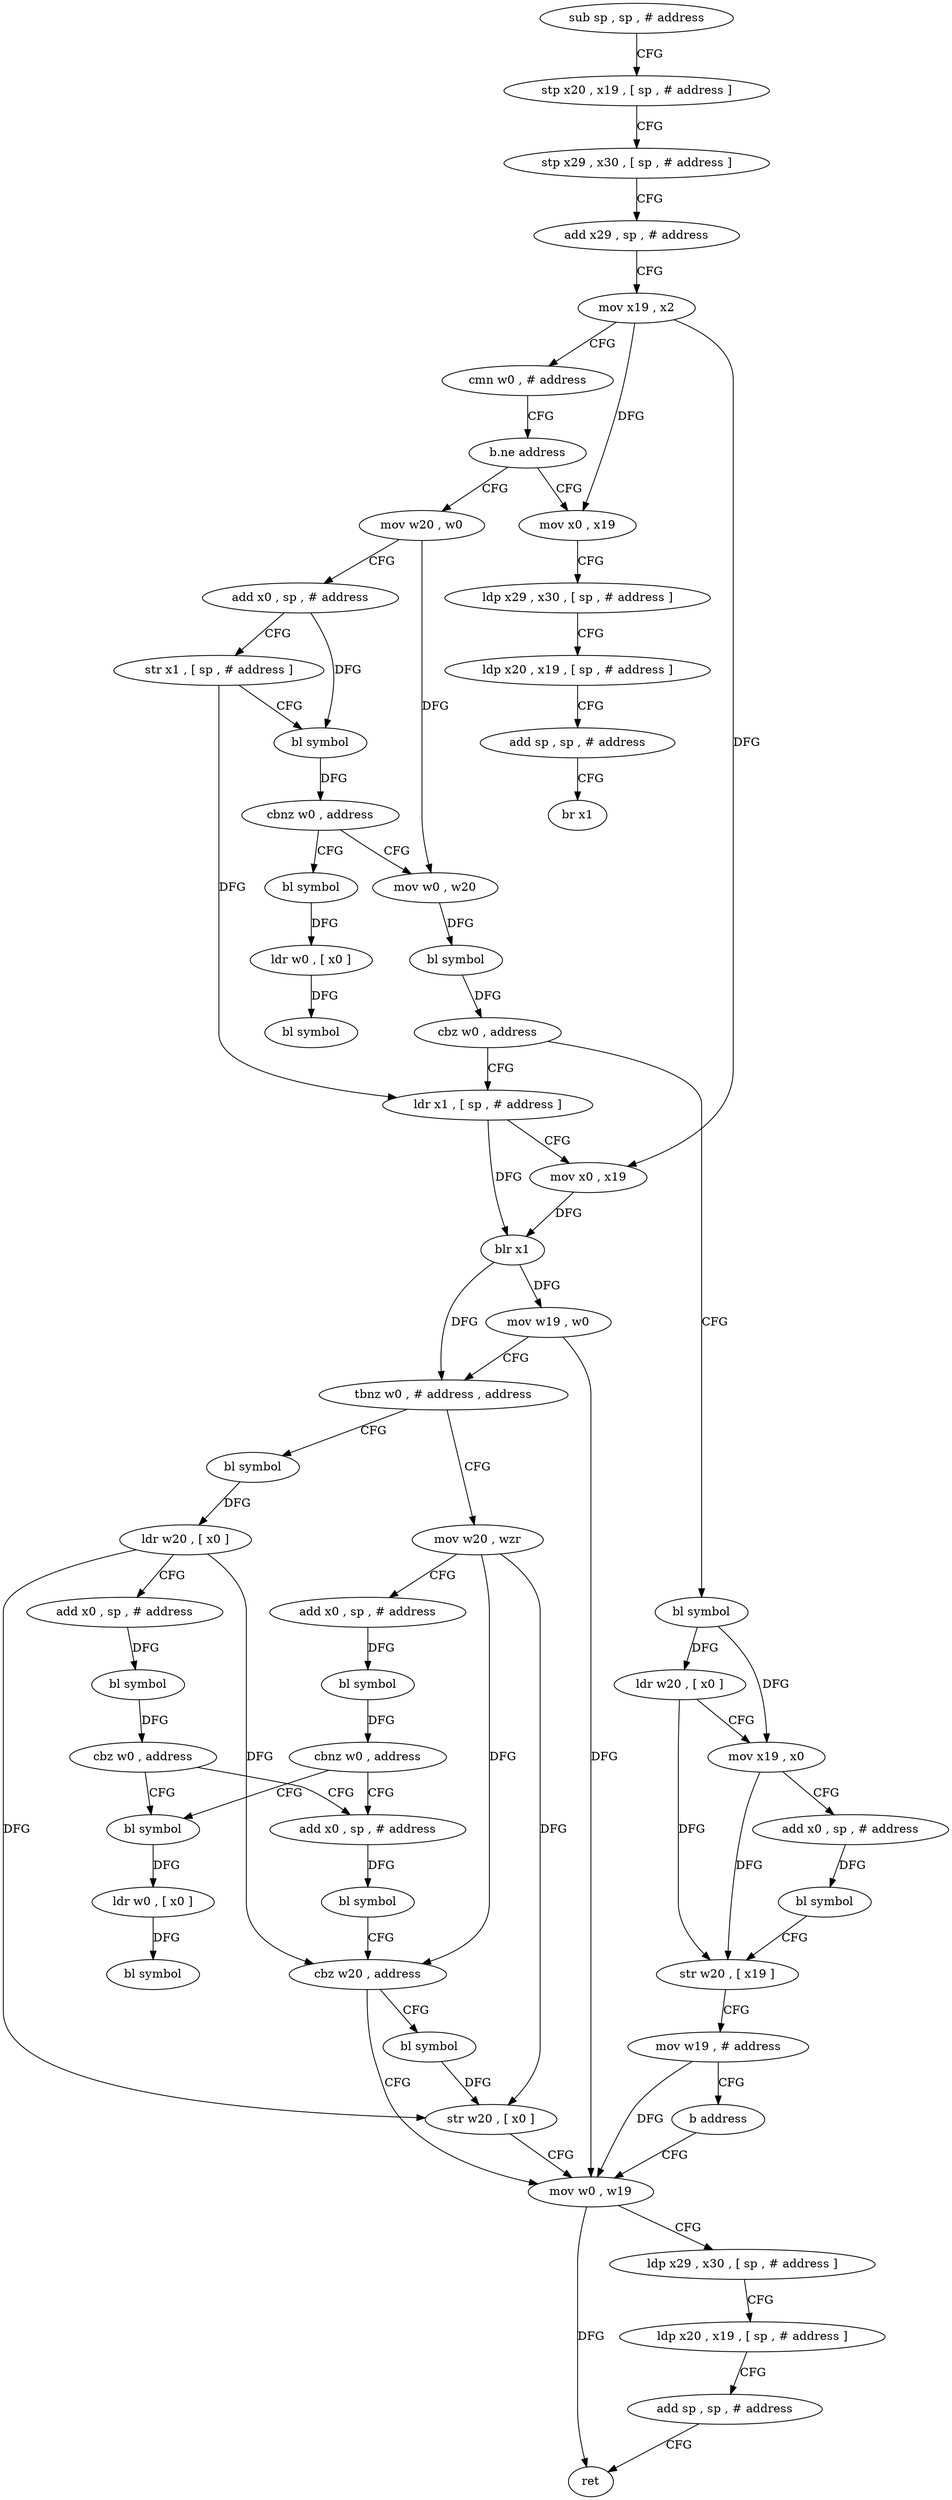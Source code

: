 digraph "func" {
"4263776" [label = "sub sp , sp , # address" ]
"4263780" [label = "stp x20 , x19 , [ sp , # address ]" ]
"4263784" [label = "stp x29 , x30 , [ sp , # address ]" ]
"4263788" [label = "add x29 , sp , # address" ]
"4263792" [label = "mov x19 , x2" ]
"4263796" [label = "cmn w0 , # address" ]
"4263800" [label = "b.ne address" ]
"4263824" [label = "mov w20 , w0" ]
"4263804" [label = "mov x0 , x19" ]
"4263828" [label = "add x0 , sp , # address" ]
"4263832" [label = "str x1 , [ sp , # address ]" ]
"4263836" [label = "bl symbol" ]
"4263840" [label = "cbnz w0 , address" ]
"4263996" [label = "bl symbol" ]
"4263844" [label = "mov w0 , w20" ]
"4263808" [label = "ldp x29 , x30 , [ sp , # address ]" ]
"4263812" [label = "ldp x20 , x19 , [ sp , # address ]" ]
"4263816" [label = "add sp , sp , # address" ]
"4263820" [label = "br x1" ]
"4264000" [label = "ldr w0 , [ x0 ]" ]
"4264004" [label = "bl symbol" ]
"4263848" [label = "bl symbol" ]
"4263852" [label = "cbz w0 , address" ]
"4263888" [label = "ldr x1 , [ sp , # address ]" ]
"4263856" [label = "bl symbol" ]
"4263892" [label = "mov x0 , x19" ]
"4263896" [label = "blr x1" ]
"4263900" [label = "mov w19 , w0" ]
"4263904" [label = "tbnz w0 , # address , address" ]
"4263964" [label = "bl symbol" ]
"4263908" [label = "mov w20 , wzr" ]
"4263860" [label = "ldr w20 , [ x0 ]" ]
"4263864" [label = "mov x19 , x0" ]
"4263868" [label = "add x0 , sp , # address" ]
"4263872" [label = "bl symbol" ]
"4263876" [label = "str w20 , [ x19 ]" ]
"4263880" [label = "mov w19 , # address" ]
"4263884" [label = "b address" ]
"4263944" [label = "mov w0 , w19" ]
"4263968" [label = "ldr w20 , [ x0 ]" ]
"4263972" [label = "add x0 , sp , # address" ]
"4263976" [label = "bl symbol" ]
"4263980" [label = "cbz w0 , address" ]
"4263924" [label = "add x0 , sp , # address" ]
"4263984" [label = "bl symbol" ]
"4263912" [label = "add x0 , sp , # address" ]
"4263916" [label = "bl symbol" ]
"4263920" [label = "cbnz w0 , address" ]
"4263948" [label = "ldp x29 , x30 , [ sp , # address ]" ]
"4263952" [label = "ldp x20 , x19 , [ sp , # address ]" ]
"4263956" [label = "add sp , sp , # address" ]
"4263960" [label = "ret" ]
"4263928" [label = "bl symbol" ]
"4263932" [label = "cbz w20 , address" ]
"4263936" [label = "bl symbol" ]
"4263988" [label = "ldr w0 , [ x0 ]" ]
"4263992" [label = "bl symbol" ]
"4263940" [label = "str w20 , [ x0 ]" ]
"4263776" -> "4263780" [ label = "CFG" ]
"4263780" -> "4263784" [ label = "CFG" ]
"4263784" -> "4263788" [ label = "CFG" ]
"4263788" -> "4263792" [ label = "CFG" ]
"4263792" -> "4263796" [ label = "CFG" ]
"4263792" -> "4263804" [ label = "DFG" ]
"4263792" -> "4263892" [ label = "DFG" ]
"4263796" -> "4263800" [ label = "CFG" ]
"4263800" -> "4263824" [ label = "CFG" ]
"4263800" -> "4263804" [ label = "CFG" ]
"4263824" -> "4263828" [ label = "CFG" ]
"4263824" -> "4263844" [ label = "DFG" ]
"4263804" -> "4263808" [ label = "CFG" ]
"4263828" -> "4263832" [ label = "CFG" ]
"4263828" -> "4263836" [ label = "DFG" ]
"4263832" -> "4263836" [ label = "CFG" ]
"4263832" -> "4263888" [ label = "DFG" ]
"4263836" -> "4263840" [ label = "DFG" ]
"4263840" -> "4263996" [ label = "CFG" ]
"4263840" -> "4263844" [ label = "CFG" ]
"4263996" -> "4264000" [ label = "DFG" ]
"4263844" -> "4263848" [ label = "DFG" ]
"4263808" -> "4263812" [ label = "CFG" ]
"4263812" -> "4263816" [ label = "CFG" ]
"4263816" -> "4263820" [ label = "CFG" ]
"4264000" -> "4264004" [ label = "DFG" ]
"4263848" -> "4263852" [ label = "DFG" ]
"4263852" -> "4263888" [ label = "CFG" ]
"4263852" -> "4263856" [ label = "CFG" ]
"4263888" -> "4263892" [ label = "CFG" ]
"4263888" -> "4263896" [ label = "DFG" ]
"4263856" -> "4263860" [ label = "DFG" ]
"4263856" -> "4263864" [ label = "DFG" ]
"4263892" -> "4263896" [ label = "DFG" ]
"4263896" -> "4263900" [ label = "DFG" ]
"4263896" -> "4263904" [ label = "DFG" ]
"4263900" -> "4263904" [ label = "CFG" ]
"4263900" -> "4263944" [ label = "DFG" ]
"4263904" -> "4263964" [ label = "CFG" ]
"4263904" -> "4263908" [ label = "CFG" ]
"4263964" -> "4263968" [ label = "DFG" ]
"4263908" -> "4263912" [ label = "CFG" ]
"4263908" -> "4263932" [ label = "DFG" ]
"4263908" -> "4263940" [ label = "DFG" ]
"4263860" -> "4263864" [ label = "CFG" ]
"4263860" -> "4263876" [ label = "DFG" ]
"4263864" -> "4263868" [ label = "CFG" ]
"4263864" -> "4263876" [ label = "DFG" ]
"4263868" -> "4263872" [ label = "DFG" ]
"4263872" -> "4263876" [ label = "CFG" ]
"4263876" -> "4263880" [ label = "CFG" ]
"4263880" -> "4263884" [ label = "CFG" ]
"4263880" -> "4263944" [ label = "DFG" ]
"4263884" -> "4263944" [ label = "CFG" ]
"4263944" -> "4263948" [ label = "CFG" ]
"4263944" -> "4263960" [ label = "DFG" ]
"4263968" -> "4263972" [ label = "CFG" ]
"4263968" -> "4263932" [ label = "DFG" ]
"4263968" -> "4263940" [ label = "DFG" ]
"4263972" -> "4263976" [ label = "DFG" ]
"4263976" -> "4263980" [ label = "DFG" ]
"4263980" -> "4263924" [ label = "CFG" ]
"4263980" -> "4263984" [ label = "CFG" ]
"4263924" -> "4263928" [ label = "DFG" ]
"4263984" -> "4263988" [ label = "DFG" ]
"4263912" -> "4263916" [ label = "DFG" ]
"4263916" -> "4263920" [ label = "DFG" ]
"4263920" -> "4263984" [ label = "CFG" ]
"4263920" -> "4263924" [ label = "CFG" ]
"4263948" -> "4263952" [ label = "CFG" ]
"4263952" -> "4263956" [ label = "CFG" ]
"4263956" -> "4263960" [ label = "CFG" ]
"4263928" -> "4263932" [ label = "CFG" ]
"4263932" -> "4263944" [ label = "CFG" ]
"4263932" -> "4263936" [ label = "CFG" ]
"4263936" -> "4263940" [ label = "DFG" ]
"4263988" -> "4263992" [ label = "DFG" ]
"4263940" -> "4263944" [ label = "CFG" ]
}
